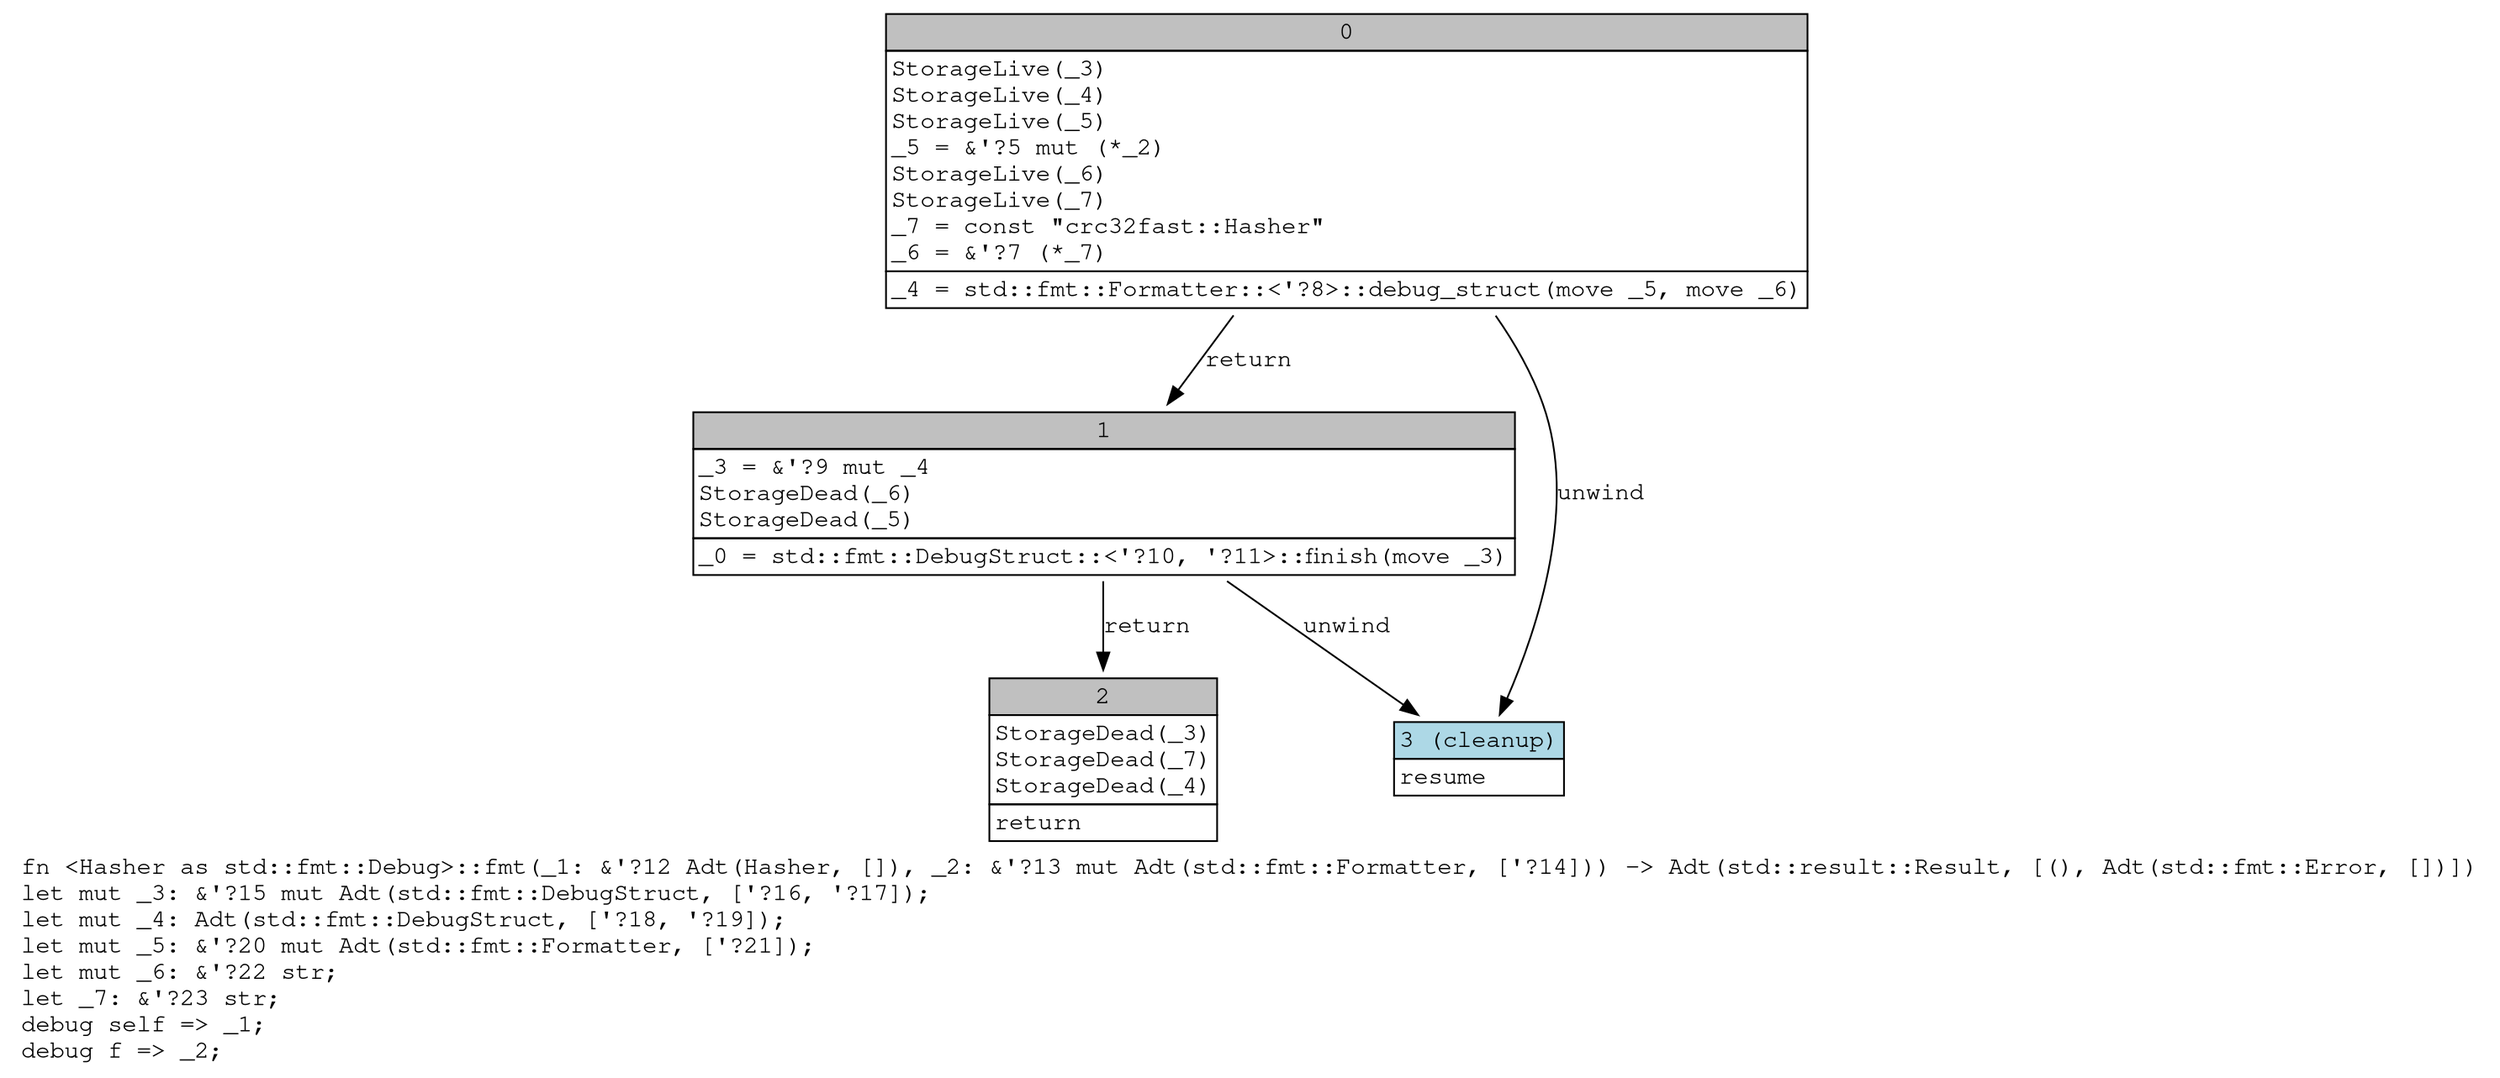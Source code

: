 digraph Mir_0_46 {
    graph [fontname="Courier, monospace"];
    node [fontname="Courier, monospace"];
    edge [fontname="Courier, monospace"];
    label=<fn &lt;Hasher as std::fmt::Debug&gt;::fmt(_1: &amp;'?12 Adt(Hasher, []), _2: &amp;'?13 mut Adt(std::fmt::Formatter, ['?14])) -&gt; Adt(std::result::Result, [(), Adt(std::fmt::Error, [])])<br align="left"/>let mut _3: &amp;'?15 mut Adt(std::fmt::DebugStruct, ['?16, '?17]);<br align="left"/>let mut _4: Adt(std::fmt::DebugStruct, ['?18, '?19]);<br align="left"/>let mut _5: &amp;'?20 mut Adt(std::fmt::Formatter, ['?21]);<br align="left"/>let mut _6: &amp;'?22 str;<br align="left"/>let _7: &amp;'?23 str;<br align="left"/>debug self =&gt; _1;<br align="left"/>debug f =&gt; _2;<br align="left"/>>;
    bb0__0_46 [shape="none", label=<<table border="0" cellborder="1" cellspacing="0"><tr><td bgcolor="gray" align="center" colspan="1">0</td></tr><tr><td align="left" balign="left">StorageLive(_3)<br/>StorageLive(_4)<br/>StorageLive(_5)<br/>_5 = &amp;'?5 mut (*_2)<br/>StorageLive(_6)<br/>StorageLive(_7)<br/>_7 = const &quot;crc32fast::Hasher&quot;<br/>_6 = &amp;'?7 (*_7)<br/></td></tr><tr><td align="left">_4 = std::fmt::Formatter::&lt;'?8&gt;::debug_struct(move _5, move _6)</td></tr></table>>];
    bb1__0_46 [shape="none", label=<<table border="0" cellborder="1" cellspacing="0"><tr><td bgcolor="gray" align="center" colspan="1">1</td></tr><tr><td align="left" balign="left">_3 = &amp;'?9 mut _4<br/>StorageDead(_6)<br/>StorageDead(_5)<br/></td></tr><tr><td align="left">_0 = std::fmt::DebugStruct::&lt;'?10, '?11&gt;::finish(move _3)</td></tr></table>>];
    bb2__0_46 [shape="none", label=<<table border="0" cellborder="1" cellspacing="0"><tr><td bgcolor="gray" align="center" colspan="1">2</td></tr><tr><td align="left" balign="left">StorageDead(_3)<br/>StorageDead(_7)<br/>StorageDead(_4)<br/></td></tr><tr><td align="left">return</td></tr></table>>];
    bb3__0_46 [shape="none", label=<<table border="0" cellborder="1" cellspacing="0"><tr><td bgcolor="lightblue" align="center" colspan="1">3 (cleanup)</td></tr><tr><td align="left">resume</td></tr></table>>];
    bb0__0_46 -> bb1__0_46 [label="return"];
    bb0__0_46 -> bb3__0_46 [label="unwind"];
    bb1__0_46 -> bb2__0_46 [label="return"];
    bb1__0_46 -> bb3__0_46 [label="unwind"];
}
